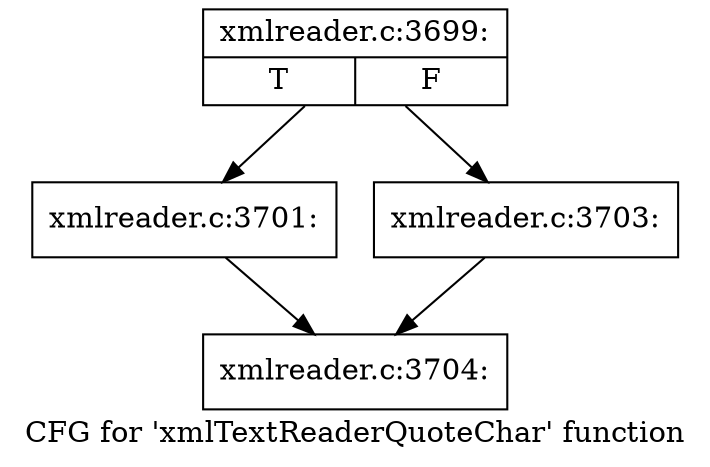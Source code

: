 digraph "CFG for 'xmlTextReaderQuoteChar' function" {
	label="CFG for 'xmlTextReaderQuoteChar' function";

	Node0x55e4494157b0 [shape=record,label="{xmlreader.c:3699:|{<s0>T|<s1>F}}"];
	Node0x55e4494157b0 -> Node0x55e449416720;
	Node0x55e4494157b0 -> Node0x55e449415cb0;
	Node0x55e449416720 [shape=record,label="{xmlreader.c:3701:}"];
	Node0x55e449416720 -> Node0x55e4494159a0;
	Node0x55e449415cb0 [shape=record,label="{xmlreader.c:3703:}"];
	Node0x55e449415cb0 -> Node0x55e4494159a0;
	Node0x55e4494159a0 [shape=record,label="{xmlreader.c:3704:}"];
}

